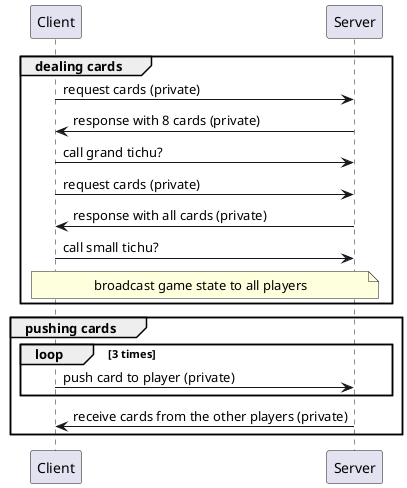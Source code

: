 @startuml
participant Client as c
participant Server as s

group dealing cards
    c -> s: request cards (private)
    s -> c: response with 8 cards (private)
    c -> s: call grand tichu?
    c -> s: request cards (private)
    s -> c: response with all cards (private)
    c -> s: call small tichu?
    note over c,s: broadcast game state to all players
end

group pushing cards
    loop 3 times
        c -> s: push card to player (private)
    end
    s -> c: receive cards from the other players (private)
end
@enduml
